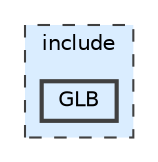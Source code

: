digraph "include/GLB"
{
 // LATEX_PDF_SIZE
  bgcolor="transparent";
  edge [fontname=Helvetica,fontsize=10,labelfontname=Helvetica,labelfontsize=10];
  node [fontname=Helvetica,fontsize=10,shape=box,height=0.2,width=0.4];
  compound=true
  subgraph clusterdir_d44c64559bbebec7f509842c48db8b23 {
    graph [ bgcolor="#daedff", pencolor="grey25", label="include", fontname=Helvetica,fontsize=10 style="filled,dashed", URL="dir_d44c64559bbebec7f509842c48db8b23.html",tooltip=""]
  dir_ca1090a06da959dea9999d3826d641bf [label="GLB", fillcolor="#daedff", color="grey25", style="filled,bold", URL="dir_ca1090a06da959dea9999d3826d641bf.html",tooltip=""];
  }
}
